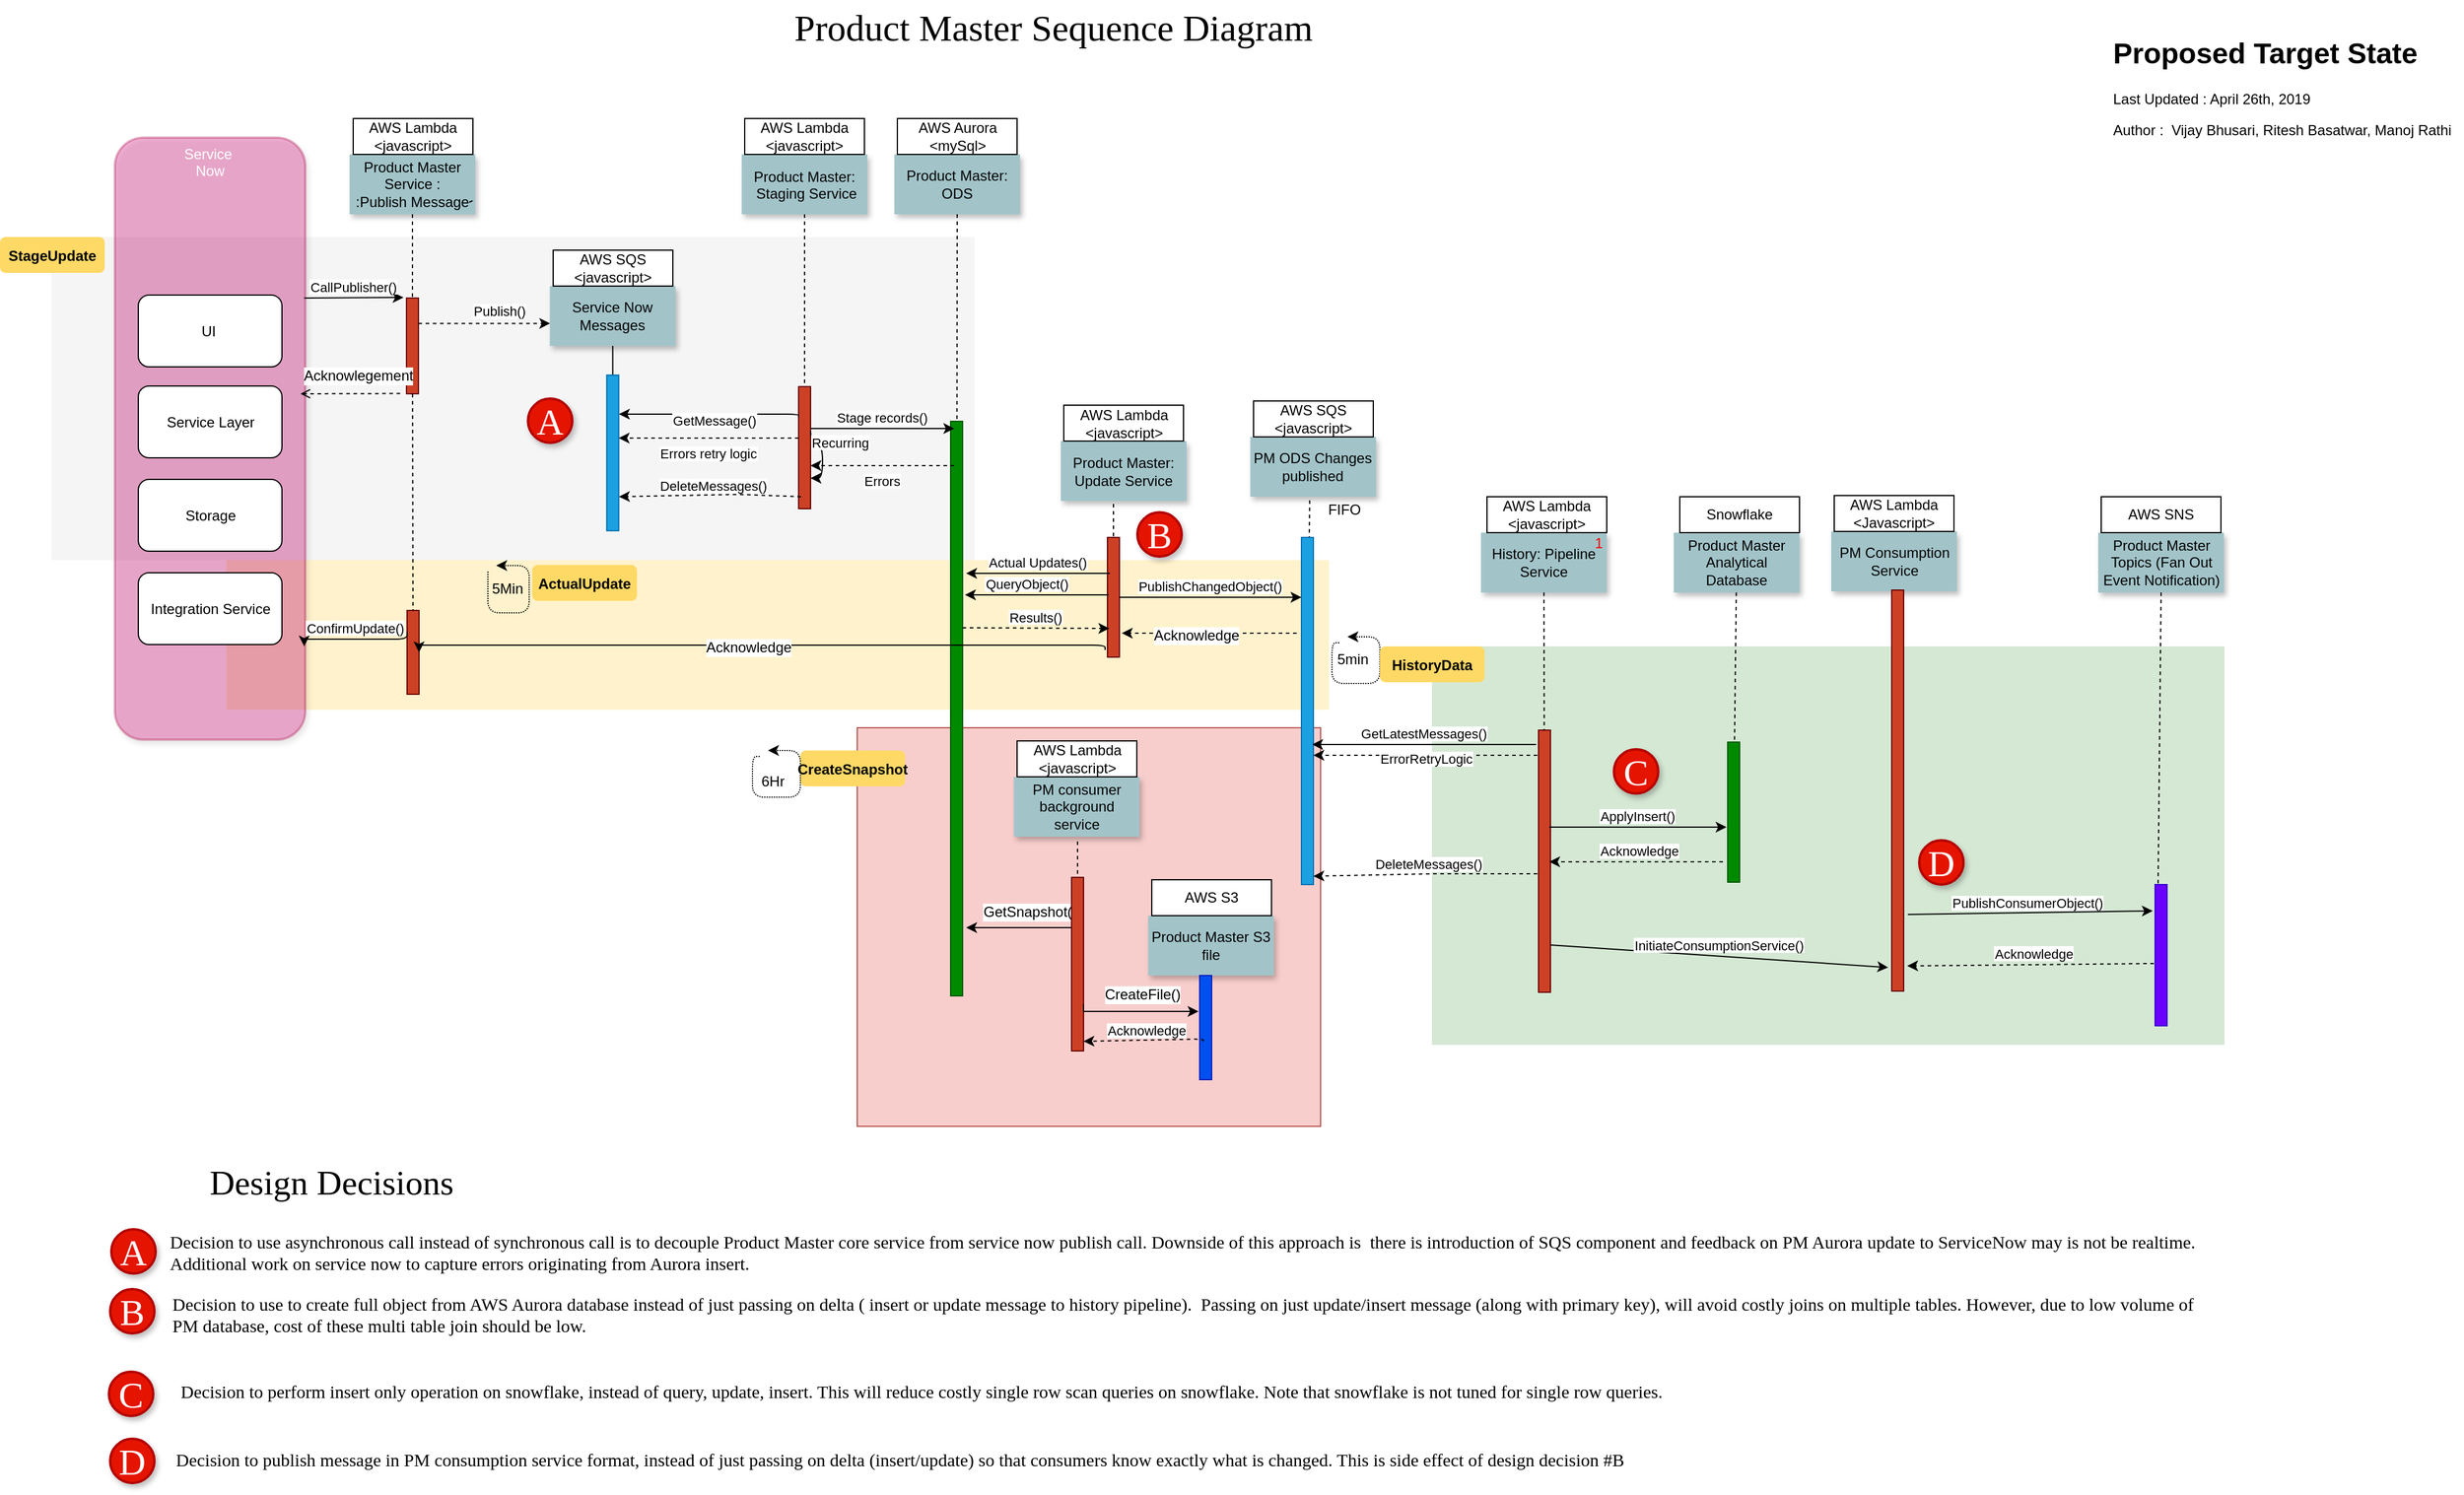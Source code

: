 <mxfile version="10.9.8" type="github"><diagram id="Fa09wthm1C7bvAk88cn3" name="TargetState"><mxGraphModel dx="1872" dy="836" grid="1" gridSize="10" guides="1" tooltips="1" connect="1" arrows="1" fold="1" page="1" pageScale="1" pageWidth="2336" pageHeight="1654" math="0" shadow="0"><root><mxCell id="0"/><mxCell id="1" parent="0"/><mxCell id="p_OyBAG8Mhl6EfeVPVEY-1" value="" style="rounded=0;whiteSpace=wrap;html=1;strokeColor=none;fillColor=#fff2cc;" parent="1" vertex="1"><mxGeometry x="246" y="495" width="921" height="125" as="geometry"/></mxCell><mxCell id="p_OyBAG8Mhl6EfeVPVEY-2" value="" style="rounded=0;whiteSpace=wrap;html=1;strokeColor=none;fillColor=#f5f5f5;fontColor=#333333;" parent="1" vertex="1"><mxGeometry x="100" y="225" width="771" height="270" as="geometry"/></mxCell><mxCell id="p_OyBAG8Mhl6EfeVPVEY-3" value="Service&amp;nbsp;&lt;br&gt;Now&lt;br&gt;&lt;br&gt;" style="rounded=1;whiteSpace=wrap;html=1;verticalAlign=top;strokeWidth=2;shadow=1;opacity=30;fillColor=#d80073;strokeColor=#A50040;fontColor=#ffffff;" parent="1" vertex="1"><mxGeometry x="153" y="142" width="159" height="503" as="geometry"/></mxCell><mxCell id="p_OyBAG8Mhl6EfeVPVEY-4" value="UI&amp;nbsp;" style="rounded=1;whiteSpace=wrap;html=1;" parent="1" vertex="1"><mxGeometry x="172.5" y="273.5" width="120" height="60" as="geometry"/></mxCell><mxCell id="p_OyBAG8Mhl6EfeVPVEY-5" value="Service Layer" style="rounded=1;whiteSpace=wrap;html=1;" parent="1" vertex="1"><mxGeometry x="172.5" y="349.5" width="120" height="60" as="geometry"/></mxCell><mxCell id="p_OyBAG8Mhl6EfeVPVEY-6" value="Storage" style="rounded=1;whiteSpace=wrap;html=1;" parent="1" vertex="1"><mxGeometry x="172.5" y="427.5" width="120" height="60" as="geometry"/></mxCell><mxCell id="p_OyBAG8Mhl6EfeVPVEY-7" value="Integration Service" style="rounded=1;whiteSpace=wrap;html=1;" parent="1" vertex="1"><mxGeometry x="172.5" y="505.5" width="120" height="60" as="geometry"/></mxCell><mxCell id="p_OyBAG8Mhl6EfeVPVEY-8" value="" style="rounded=0;whiteSpace=wrap;html=1;fillColor=#f8cecc;strokeColor=#b85450;" parent="1" vertex="1"><mxGeometry x="773" y="635" width="387" height="333" as="geometry"/></mxCell><mxCell id="p_OyBAG8Mhl6EfeVPVEY-9" value="" style="rounded=0;whiteSpace=wrap;html=1;strokeColor=none;fillColor=#d5e8d4;" parent="1" vertex="1"><mxGeometry x="1253" y="567" width="662" height="333" as="geometry"/></mxCell><mxCell id="p_OyBAG8Mhl6EfeVPVEY-10" value="ActualUpdate" style="rounded=1;fontStyle=1;fillColor=#FFD966;strokeColor=none" parent="1" vertex="1"><mxGeometry x="501.5" y="499" width="87.5" height="30" as="geometry"/></mxCell><mxCell id="p_OyBAG8Mhl6EfeVPVEY-11" value="" style="fillColor=#CC4125;strokeColor=#660000" parent="1" vertex="1"><mxGeometry x="396.5" y="276" width="10" height="80" as="geometry"/></mxCell><mxCell id="p_OyBAG8Mhl6EfeVPVEY-12" value="Product Master Service :&#10;:Publish Message" style="shadow=1;fillColor=#A2C4C9;strokeColor=none;whiteSpace=wrap;" parent="1" vertex="1"><mxGeometry x="349" y="156" width="105" height="50" as="geometry"/></mxCell><mxCell id="p_OyBAG8Mhl6EfeVPVEY-13" value="" style="edgeStyle=none;endArrow=none;dashed=1" parent="1" source="p_OyBAG8Mhl6EfeVPVEY-12" target="p_OyBAG8Mhl6EfeVPVEY-11" edge="1"><mxGeometry x="326.335" y="261" width="100" height="100" as="geometry"><mxPoint x="401.259" y="206" as="sourcePoint"/><mxPoint x="401.576" y="261" as="targetPoint"/></mxGeometry></mxCell><mxCell id="p_OyBAG8Mhl6EfeVPVEY-14" value="CallPublisher()" style="edgeStyle=none;verticalLabelPosition=top;verticalAlign=bottom" parent="1" edge="1"><mxGeometry x="274" y="188" width="100" height="100" as="geometry"><mxPoint x="311" y="276" as="sourcePoint"/><mxPoint x="394" y="275.5" as="targetPoint"/></mxGeometry></mxCell><mxCell id="p_OyBAG8Mhl6EfeVPVEY-15" value="" style="edgeStyle=none;verticalLabelPosition=top;verticalAlign=bottom;endArrow=none;startArrow=open;dashed=1;startFill=0;" parent="1" edge="1"><mxGeometry x="274" y="268.259" width="100" height="100" as="geometry"><mxPoint x="308" y="356" as="sourcePoint"/><mxPoint x="394" y="355.759" as="targetPoint"/></mxGeometry></mxCell><mxCell id="p_OyBAG8Mhl6EfeVPVEY-16" value="Acknowlegement" style="text;html=1;resizable=0;points=[];align=center;verticalAlign=middle;labelBackgroundColor=#ffffff;" parent="p_OyBAG8Mhl6EfeVPVEY-15" vertex="1" connectable="0"><mxGeometry relative="1" as="geometry"><mxPoint x="5" y="-15.5" as="offset"/></mxGeometry></mxCell><mxCell id="p_OyBAG8Mhl6EfeVPVEY-17" value="Publish()" style="edgeStyle=none;verticalLabelPosition=top;verticalAlign=bottom;dashed=1" parent="1" edge="1"><mxGeometry x="54" y="96" width="100" height="100" as="geometry"><mxPoint x="406.5" y="297.206" as="sourcePoint"/><mxPoint x="516.5" y="297.206" as="targetPoint"/><mxPoint x="13" y="-1" as="offset"/></mxGeometry></mxCell><mxCell id="p_OyBAG8Mhl6EfeVPVEY-18" value="Service Now Messages" style="shadow=1;fillColor=#A2C4C9;strokeColor=none;whiteSpace=wrap;" parent="1" vertex="1"><mxGeometry x="516.284" y="266" width="105" height="50" as="geometry"/></mxCell><mxCell id="p_OyBAG8Mhl6EfeVPVEY-19" value="" style="edgeStyle=none;endArrow=none" parent="1" source="p_OyBAG8Mhl6EfeVPVEY-18" target="p_OyBAG8Mhl6EfeVPVEY-20" edge="1"><mxGeometry x="491.043" y="366" width="100" height="100" as="geometry"><mxPoint x="568.543" y="316" as="sourcePoint"/><mxPoint x="568.543" y="336" as="targetPoint"/></mxGeometry></mxCell><mxCell id="p_OyBAG8Mhl6EfeVPVEY-20" value="" style="fillColor=#1ba1e2;strokeColor=#006EAF;fontColor=#ffffff;" parent="1" vertex="1"><mxGeometry x="563.784" y="340.394" width="10" height="130" as="geometry"/></mxCell><mxCell id="p_OyBAG8Mhl6EfeVPVEY-21" value="" style="fillColor=#CC4125;strokeColor=#660000" parent="1" vertex="1"><mxGeometry x="724" y="350" width="10" height="102" as="geometry"/></mxCell><mxCell id="p_OyBAG8Mhl6EfeVPVEY-22" value="Product Master:&#10; Staging Service" style="shadow=1;fillColor=#A2C4C9;strokeColor=none" parent="1" vertex="1"><mxGeometry x="676.5" y="156" width="105" height="50" as="geometry"/></mxCell><mxCell id="p_OyBAG8Mhl6EfeVPVEY-23" value="" style="edgeStyle=none;endArrow=none;dashed=1" parent="1" source="p_OyBAG8Mhl6EfeVPVEY-22" target="p_OyBAG8Mhl6EfeVPVEY-21" edge="1"><mxGeometry x="668.488" y="271" width="100" height="100" as="geometry"><mxPoint x="728.653" y="206" as="sourcePoint"/><mxPoint x="728.653" y="356" as="targetPoint"/></mxGeometry></mxCell><mxCell id="p_OyBAG8Mhl6EfeVPVEY-24" value="Product Master: ODS" style="shadow=1;fillColor=#A2C4C9;strokeColor=none;whiteSpace=wrap;" parent="1" vertex="1"><mxGeometry x="804" y="156" width="105" height="50" as="geometry"/></mxCell><mxCell id="p_OyBAG8Mhl6EfeVPVEY-25" value="" style="edgeStyle=none;endArrow=none;dashed=1" parent="1" source="p_OyBAG8Mhl6EfeVPVEY-24" target="p_OyBAG8Mhl6EfeVPVEY-26" edge="1"><mxGeometry x="781.335" y="261" width="100" height="100" as="geometry"><mxPoint x="856.259" y="206" as="sourcePoint"/><mxPoint x="856.576" y="261" as="targetPoint"/></mxGeometry></mxCell><mxCell id="p_OyBAG8Mhl6EfeVPVEY-26" value="" style="fillColor=#008a00;strokeColor=#005700;fontColor=#ffffff;" parent="1" vertex="1"><mxGeometry x="851" y="379" width="10" height="480" as="geometry"/></mxCell><mxCell id="p_OyBAG8Mhl6EfeVPVEY-27" value="GetMessage()" style="edgeStyle=elbowEdgeStyle;elbow=vertical;verticalLabelPosition=top;verticalAlign=bottom;startArrow=none;startFill=0;exitX=0;exitY=0.25;exitDx=0;exitDy=0;" parent="1" source="p_OyBAG8Mhl6EfeVPVEY-21" edge="1"><mxGeometry x="54" y="96" width="100" height="100" as="geometry"><mxPoint x="574" y="405" as="sourcePoint"/><mxPoint x="574" y="373" as="targetPoint"/><Array as="points"><mxPoint x="674" y="373"/><mxPoint x="624" y="356"/></Array><mxPoint x="5" y="13" as="offset"/></mxGeometry></mxCell><mxCell id="p_OyBAG8Mhl6EfeVPVEY-28" value="Errors retry logic" style="edgeStyle=elbowEdgeStyle;elbow=vertical;dashed=1;verticalLabelPosition=bottom;verticalAlign=top" parent="1" source="p_OyBAG8Mhl6EfeVPVEY-21" target="p_OyBAG8Mhl6EfeVPVEY-20" edge="1"><mxGeometry x="604" y="376" width="100" height="100" as="geometry"><mxPoint x="583.784" y="376" as="sourcePoint"/><mxPoint x="734" y="376" as="targetPoint"/><Array as="points"><mxPoint x="647" y="393"/><mxPoint x="647" y="444"/></Array></mxGeometry></mxCell><mxCell id="p_OyBAG8Mhl6EfeVPVEY-29" value="Product Master: Update Service" style="shadow=1;fillColor=#A2C4C9;strokeColor=none;whiteSpace=wrap;" parent="1" vertex="1"><mxGeometry x="943" y="395.5" width="105" height="50" as="geometry"/></mxCell><mxCell id="p_OyBAG8Mhl6EfeVPVEY-30" value="Recurring" style="edgeStyle=orthogonalEdgeStyle;verticalLabelPosition=top;verticalAlign=bottom;entryX=1;entryY=0.75;entryDx=0;entryDy=0;curved=1;" parent="1" target="p_OyBAG8Mhl6EfeVPVEY-21" edge="1"><mxGeometry x="54" y="96" width="100" height="100" as="geometry"><mxPoint x="734" y="387.13" as="sourcePoint"/><mxPoint x="744" y="426" as="targetPoint"/><mxPoint x="25" y="-1" as="offset"/></mxGeometry></mxCell><mxCell id="p_OyBAG8Mhl6EfeVPVEY-31" value="" style="fillColor=#CC4125;strokeColor=#660000" parent="1" vertex="1"><mxGeometry x="397" y="537" width="10" height="70" as="geometry"/></mxCell><mxCell id="p_OyBAG8Mhl6EfeVPVEY-32" value="" style="fillColor=#CC4125;strokeColor=#660000" parent="1" vertex="1"><mxGeometry x="982" y="476" width="10" height="100" as="geometry"/></mxCell><mxCell id="p_OyBAG8Mhl6EfeVPVEY-33" value="" style="edgeStyle=none;endArrow=none;dashed=1" parent="1" target="p_OyBAG8Mhl6EfeVPVEY-32" edge="1"><mxGeometry x="938.071" y="301" width="100" height="100" as="geometry"><mxPoint x="987" y="448" as="sourcePoint"/><mxPoint x="1013.236" y="425.394" as="targetPoint"/></mxGeometry></mxCell><mxCell id="p_OyBAG8Mhl6EfeVPVEY-34" value="ConfirmUpdate()" style="edgeStyle=elbowEdgeStyle;elbow=vertical;verticalLabelPosition=top;verticalAlign=bottom;exitX=0;exitY=0.25;exitDx=0;exitDy=0;entryX=0.994;entryY=0.845;entryDx=0;entryDy=0;entryPerimeter=0;" parent="1" source="p_OyBAG8Mhl6EfeVPVEY-31" target="p_OyBAG8Mhl6EfeVPVEY-3" edge="1"><mxGeometry x="266.5" y="565.583" width="100" height="100" as="geometry"><mxPoint x="264" y="565.583" as="sourcePoint"/><mxPoint x="268" y="568" as="targetPoint"/><Array as="points"/></mxGeometry></mxCell><mxCell id="p_OyBAG8Mhl6EfeVPVEY-35" value="" style="edgeStyle=none;endArrow=none;dashed=1" parent="1" source="p_OyBAG8Mhl6EfeVPVEY-11" target="p_OyBAG8Mhl6EfeVPVEY-31" edge="1"><mxGeometry x="430.571" y="435.697" width="100" height="100" as="geometry"><mxPoint x="505.736" y="380.697" as="sourcePoint"/><mxPoint x="505.736" y="560.091" as="targetPoint"/></mxGeometry></mxCell><mxCell id="p_OyBAG8Mhl6EfeVPVEY-36" value="" style="edgeStyle=none;endArrow=none;dashed=1;" parent="1" target="p_OyBAG8Mhl6EfeVPVEY-37" edge="1"><mxGeometry x="1258.071" y="476.087" width="100" height="100" as="geometry"><mxPoint x="1151" y="433" as="sourcePoint"/><mxPoint x="1404" y="541.087" as="targetPoint"/></mxGeometry></mxCell><mxCell id="p_OyBAG8Mhl6EfeVPVEY-37" value="" style="fillColor=#1ba1e2;strokeColor=#006EAF;fontColor=#ffffff;" parent="1" vertex="1"><mxGeometry x="1144" y="476" width="10" height="290" as="geometry"/></mxCell><mxCell id="p_OyBAG8Mhl6EfeVPVEY-38" value="" style="fillColor=#CC4125;strokeColor=#660000" parent="1" vertex="1"><mxGeometry x="1342" y="637" width="10" height="219" as="geometry"/></mxCell><mxCell id="p_OyBAG8Mhl6EfeVPVEY-39" value="" style="edgeStyle=elbowEdgeStyle;elbow=vertical;verticalLabelPosition=top;verticalAlign=bottom;dashed=1;" parent="1" edge="1"><mxGeometry x="-81.5" y="108" width="100" height="100" as="geometry"><mxPoint x="1140" y="556" as="sourcePoint"/><mxPoint x="994" y="556" as="targetPoint"/><Array as="points"><mxPoint x="1074" y="556"/><mxPoint x="948.5" y="498"/></Array><mxPoint x="-144" y="-38" as="offset"/></mxGeometry></mxCell><mxCell id="p_OyBAG8Mhl6EfeVPVEY-40" value="Acknowledge" style="text;html=1;resizable=0;points=[];align=center;verticalAlign=middle;labelBackgroundColor=#ffffff;" parent="p_OyBAG8Mhl6EfeVPVEY-39" vertex="1" connectable="0"><mxGeometry relative="1" as="geometry"><mxPoint x="-11" y="2" as="offset"/></mxGeometry></mxCell><mxCell id="p_OyBAG8Mhl6EfeVPVEY-41" value="PublishChangedObject()" style="edgeStyle=elbowEdgeStyle;elbow=vertical;verticalLabelPosition=top;verticalAlign=bottom" parent="1" source="p_OyBAG8Mhl6EfeVPVEY-32" target="p_OyBAG8Mhl6EfeVPVEY-37" edge="1"><mxGeometry x="1119" y="455.5" width="100" height="100" as="geometry"><mxPoint x="1098.784" y="455.5" as="sourcePoint"/><mxPoint x="1249" y="455.5" as="targetPoint"/><Array as="points"/></mxGeometry></mxCell><mxCell id="p_OyBAG8Mhl6EfeVPVEY-42" value="GetLatestMessages()" style="edgeStyle=elbowEdgeStyle;elbow=vertical;verticalLabelPosition=top;verticalAlign=bottom;" parent="1" edge="1"><mxGeometry x="1279" y="405.5" width="100" height="100" as="geometry"><mxPoint x="1340" y="649" as="sourcePoint"/><mxPoint x="1153" y="649" as="targetPoint"/><Array as="points"><mxPoint x="1239" y="649"/></Array></mxGeometry></mxCell><mxCell id="p_OyBAG8Mhl6EfeVPVEY-43" value="ErrorRetryLogic" style="edgeStyle=elbowEdgeStyle;elbow=vertical;dashed=1;verticalLabelPosition=bottom;verticalAlign=top;entryX=1;entryY=0.871;entryDx=0;entryDy=0;entryPerimeter=0;" parent="1" edge="1"><mxGeometry x="54" y="48" width="100" height="100" as="geometry"><mxPoint x="1341" y="658" as="sourcePoint"/><mxPoint x="1154" y="658" as="targetPoint"/><Array as="points"/><mxPoint x="1" y="-10" as="offset"/></mxGeometry></mxCell><mxCell id="p_OyBAG8Mhl6EfeVPVEY-44" value="History: Pipeline Service" style="shadow=1;fillColor=#A2C4C9;strokeColor=none;whiteSpace=wrap;" parent="1" vertex="1"><mxGeometry x="1294" y="472" width="105" height="50" as="geometry"/></mxCell><mxCell id="p_OyBAG8Mhl6EfeVPVEY-45" value="" style="edgeStyle=none;endArrow=none;dashed=1" parent="1" source="p_OyBAG8Mhl6EfeVPVEY-44" target="p_OyBAG8Mhl6EfeVPVEY-38" edge="1"><mxGeometry x="1166.071" y="307" width="100" height="100" as="geometry"><mxPoint x="1214.5" y="212" as="sourcePoint"/><mxPoint x="1214.5" y="542" as="targetPoint"/></mxGeometry></mxCell><mxCell id="p_OyBAG8Mhl6EfeVPVEY-46" value="StageUpdate" style="rounded=1;fontStyle=1;fillColor=#FFD966;strokeColor=none" parent="1" vertex="1"><mxGeometry x="57" y="225" width="87.5" height="30" as="geometry"/></mxCell><mxCell id="p_OyBAG8Mhl6EfeVPVEY-48" value="" style="edgeStyle=none;endArrow=none;dashed=1;exitX=0;exitY=0.5;exitDx=0;exitDy=0;exitPerimeter=0;entryX=1;entryY=0.75;entryDx=0;entryDy=0;" parent="1" target="p_OyBAG8Mhl6EfeVPVEY-12" edge="1"><mxGeometry x="1094" y="286" width="100" height="100" as="geometry"><mxPoint x="449" y="196" as="sourcePoint"/><mxPoint x="875.212" y="412.044" as="targetPoint"/></mxGeometry></mxCell><mxCell id="p_OyBAG8Mhl6EfeVPVEY-50" value="Stage records()" style="edgeStyle=none;verticalLabelPosition=top;verticalAlign=bottom" parent="1" edge="1"><mxGeometry x="744" y="297.5" width="100" height="100" as="geometry"><mxPoint x="734" y="385" as="sourcePoint"/><mxPoint x="854" y="385" as="targetPoint"/></mxGeometry></mxCell><mxCell id="p_OyBAG8Mhl6EfeVPVEY-51" value="Errors" style="edgeStyle=elbowEdgeStyle;elbow=vertical;dashed=1;verticalLabelPosition=bottom;verticalAlign=top" parent="1" edge="1"><mxGeometry x="759" y="348" width="100" height="100" as="geometry"><mxPoint x="854" y="416" as="sourcePoint"/><mxPoint x="734" y="416" as="targetPoint"/><Array as="points"><mxPoint x="802" y="416"/></Array></mxGeometry></mxCell><mxCell id="p_OyBAG8Mhl6EfeVPVEY-52" value="AWS Lambda &amp;lt;javascript&amp;gt;" style="rounded=0;whiteSpace=wrap;html=1;" parent="1" vertex="1"><mxGeometry x="352" y="126" width="100" height="30" as="geometry"/></mxCell><mxCell id="p_OyBAG8Mhl6EfeVPVEY-53" value="AWS SQS &amp;lt;javascript&amp;gt;" style="rounded=0;whiteSpace=wrap;html=1;" parent="1" vertex="1"><mxGeometry x="519" y="236" width="100" height="30" as="geometry"/></mxCell><mxCell id="p_OyBAG8Mhl6EfeVPVEY-54" value="AWS Aurora &amp;lt;mySql&amp;gt;" style="rounded=0;whiteSpace=wrap;html=1;" parent="1" vertex="1"><mxGeometry x="806.5" y="126" width="100" height="30" as="geometry"/></mxCell><mxCell id="p_OyBAG8Mhl6EfeVPVEY-55" value="AWS Lambda &amp;lt;javascript&amp;gt;" style="rounded=0;whiteSpace=wrap;html=1;" parent="1" vertex="1"><mxGeometry x="679" y="126" width="100" height="30" as="geometry"/></mxCell><mxCell id="p_OyBAG8Mhl6EfeVPVEY-56" value="AWS Lambda &amp;lt;javascript&amp;gt;" style="rounded=0;whiteSpace=wrap;html=1;" parent="1" vertex="1"><mxGeometry x="945.5" y="365.5" width="100" height="30" as="geometry"/></mxCell><mxCell id="p_OyBAG8Mhl6EfeVPVEY-57" value="Actual Updates()" style="edgeStyle=elbowEdgeStyle;elbow=vertical;verticalLabelPosition=top;verticalAlign=bottom;startArrow=none;startFill=0;" parent="1" edge="1"><mxGeometry x="54" y="27" width="100" height="100" as="geometry"><mxPoint x="984" y="506" as="sourcePoint"/><mxPoint x="864" y="506" as="targetPoint"/><Array as="points"><mxPoint x="964" y="506"/><mxPoint x="914" y="489"/></Array><mxPoint as="offset"/></mxGeometry></mxCell><mxCell id="p_OyBAG8Mhl6EfeVPVEY-58" value="PM ODS Changes published" style="shadow=1;fillColor=#A2C4C9;strokeColor=none;whiteSpace=wrap;" parent="1" vertex="1"><mxGeometry x="1101.284" y="392" width="105" height="50" as="geometry"/></mxCell><mxCell id="p_OyBAG8Mhl6EfeVPVEY-59" value="AWS SQS &amp;lt;javascript&amp;gt;" style="rounded=0;whiteSpace=wrap;html=1;" parent="1" vertex="1"><mxGeometry x="1104" y="362" width="100" height="30" as="geometry"/></mxCell><mxCell id="p_OyBAG8Mhl6EfeVPVEY-60" value="Results()" style="edgeStyle=none;verticalLabelPosition=top;verticalAlign=bottom;dashed=1;" parent="1" edge="1"><mxGeometry x="871" y="464" width="100" height="100" as="geometry"><mxPoint x="861" y="551.5" as="sourcePoint"/><mxPoint x="983.5" y="552" as="targetPoint"/></mxGeometry></mxCell><mxCell id="p_OyBAG8Mhl6EfeVPVEY-61" value="AWS Lambda &amp;lt;javascript&amp;gt;" style="rounded=0;whiteSpace=wrap;html=1;" parent="1" vertex="1"><mxGeometry x="1299" y="442" width="100" height="30" as="geometry"/></mxCell><mxCell id="p_OyBAG8Mhl6EfeVPVEY-62" value="" style="edgeStyle=elbowEdgeStyle;elbow=vertical;verticalLabelPosition=top;verticalAlign=bottom;entryX=1;entryY=0.5;entryDx=0;entryDy=0;" parent="1" target="p_OyBAG8Mhl6EfeVPVEY-31" edge="1"><mxGeometry x="-242" y="98" width="100" height="100" as="geometry"><mxPoint x="980" y="570" as="sourcePoint"/><mxPoint x="427" y="565" as="targetPoint"/><Array as="points"><mxPoint x="734" y="566"/><mxPoint x="913.5" y="546"/><mxPoint x="788" y="488"/></Array><mxPoint x="-144" y="-38" as="offset"/></mxGeometry></mxCell><mxCell id="p_OyBAG8Mhl6EfeVPVEY-63" value="Acknowledge" style="text;html=1;resizable=0;points=[];align=center;verticalAlign=middle;labelBackgroundColor=#ffffff;" parent="p_OyBAG8Mhl6EfeVPVEY-62" vertex="1" connectable="0"><mxGeometry relative="1" as="geometry"><mxPoint x="-11" y="2" as="offset"/></mxGeometry></mxCell><mxCell id="p_OyBAG8Mhl6EfeVPVEY-64" value="" style="edgeStyle=segmentEdgeStyle;endArrow=classic;html=1;dashed=1;dashPattern=1 1;" parent="1" edge="1"><mxGeometry width="50" height="50" relative="1" as="geometry"><mxPoint x="464.5" y="504.5" as="sourcePoint"/><mxPoint x="471.5" y="499.5" as="targetPoint"/><Array as="points"><mxPoint x="465" y="539"/><mxPoint x="499" y="539"/><mxPoint x="499" y="500"/></Array></mxGeometry></mxCell><mxCell id="p_OyBAG8Mhl6EfeVPVEY-65" value="5Min" style="text;html=1;resizable=0;points=[];autosize=1;align=left;verticalAlign=top;spacingTop=-4;" parent="1" vertex="1"><mxGeometry x="465.5" y="509" width="36" height="14" as="geometry"/></mxCell><mxCell id="p_OyBAG8Mhl6EfeVPVEY-66" value="" style="edgeStyle=segmentEdgeStyle;endArrow=classic;html=1;dashed=1;dashPattern=1 1;" parent="1" edge="1"><mxGeometry width="50" height="50" relative="1" as="geometry"><mxPoint x="1175.5" y="564" as="sourcePoint"/><mxPoint x="1182.5" y="559" as="targetPoint"/><Array as="points"><mxPoint x="1169.5" y="598"/><mxPoint x="1209.5" y="598"/><mxPoint x="1209.5" y="559"/></Array></mxGeometry></mxCell><mxCell id="p_OyBAG8Mhl6EfeVPVEY-67" value="5min" style="text;html=1;resizable=0;points=[];autosize=1;align=left;verticalAlign=top;spacingTop=-4;" parent="1" vertex="1"><mxGeometry x="1171.5" y="568" width="36" height="14" as="geometry"/></mxCell><mxCell id="p_OyBAG8Mhl6EfeVPVEY-68" value="" style="edgeStyle=orthogonalEdgeStyle;rounded=0;html=1;jettySize=auto;orthogonalLoop=1;exitX=0;exitY=0.25;exitDx=0;exitDy=0;" parent="1" source="p_OyBAG8Mhl6EfeVPVEY-73" edge="1"><mxGeometry relative="1" as="geometry"><mxPoint x="864" y="802" as="targetPoint"/><Array as="points"><mxPoint x="864" y="802"/></Array></mxGeometry></mxCell><mxCell id="p_OyBAG8Mhl6EfeVPVEY-69" value="GetSnapshot()" style="text;html=1;resizable=0;points=[];align=center;verticalAlign=middle;labelBackgroundColor=#ffffff;" parent="p_OyBAG8Mhl6EfeVPVEY-68" vertex="1" connectable="0"><mxGeometry x="0.252" y="2" relative="1" as="geometry"><mxPoint x="17" y="-15" as="offset"/></mxGeometry></mxCell><mxCell id="p_OyBAG8Mhl6EfeVPVEY-70" value="PM consumer background service" style="shadow=1;fillColor=#A2C4C9;strokeColor=none;whiteSpace=wrap;" parent="1" vertex="1"><mxGeometry x="903.784" y="676" width="105" height="50" as="geometry"/></mxCell><mxCell id="p_OyBAG8Mhl6EfeVPVEY-71" value="AWS Lambda&lt;br&gt;&amp;lt;javascript&amp;gt;" style="rounded=0;whiteSpace=wrap;html=1;" parent="1" vertex="1"><mxGeometry x="906.5" y="646" width="100" height="30" as="geometry"/></mxCell><mxCell id="p_OyBAG8Mhl6EfeVPVEY-72" value="" style="edgeStyle=none;endArrow=none;dashed=1;entryX=0.5;entryY=0;entryDx=0;entryDy=0;" parent="1" target="p_OyBAG8Mhl6EfeVPVEY-73" edge="1"><mxGeometry x="776.071" y="508" width="100" height="100" as="geometry"><mxPoint x="957" y="730" as="sourcePoint"/><mxPoint x="956.5" y="740" as="targetPoint"/></mxGeometry></mxCell><mxCell id="p_OyBAG8Mhl6EfeVPVEY-73" value="" style="fillColor=#CC4125;strokeColor=#660000" parent="1" vertex="1"><mxGeometry x="952" y="760" width="10" height="145" as="geometry"/></mxCell><mxCell id="p_OyBAG8Mhl6EfeVPVEY-74" value="" style="fillColor=#008a00;strokeColor=#005700;fontColor=#ffffff;" parent="1" vertex="1"><mxGeometry x="1500" y="647" width="10" height="117" as="geometry"/></mxCell><mxCell id="p_OyBAG8Mhl6EfeVPVEY-75" value="Product Master Analytical Database" style="shadow=1;fillColor=#A2C4C9;strokeColor=none;whiteSpace=wrap;" parent="1" vertex="1"><mxGeometry x="1455" y="472" width="105" height="50" as="geometry"/></mxCell><mxCell id="p_OyBAG8Mhl6EfeVPVEY-76" value="" style="edgeStyle=none;endArrow=none;dashed=1" parent="1" source="p_OyBAG8Mhl6EfeVPVEY-75" target="p_OyBAG8Mhl6EfeVPVEY-74" edge="1"><mxGeometry x="1176.071" y="317" width="100" height="100" as="geometry"><mxPoint x="1224.5" y="222" as="sourcePoint"/><mxPoint x="1224.5" y="552" as="targetPoint"/></mxGeometry></mxCell><mxCell id="p_OyBAG8Mhl6EfeVPVEY-77" value="Snowflake" style="rounded=0;whiteSpace=wrap;html=1;" parent="1" vertex="1"><mxGeometry x="1460" y="442" width="100" height="30" as="geometry"/></mxCell><mxCell id="p_OyBAG8Mhl6EfeVPVEY-78" value="ApplyInsert()" style="edgeStyle=none;verticalLabelPosition=top;verticalAlign=bottom;" parent="1" edge="1"><mxGeometry x="1367" y="630.5" width="100" height="100" as="geometry"><mxPoint x="1351" y="718" as="sourcePoint"/><mxPoint x="1499" y="718" as="targetPoint"/></mxGeometry></mxCell><mxCell id="p_OyBAG8Mhl6EfeVPVEY-79" value="" style="fillColor=#6a00ff;strokeColor=#3700CC;fontColor=#ffffff;" parent="1" vertex="1"><mxGeometry x="1857" y="766" width="10" height="118" as="geometry"/></mxCell><mxCell id="p_OyBAG8Mhl6EfeVPVEY-80" value="Product Master Topics (Fan Out Event Notification)" style="shadow=1;fillColor=#A2C4C9;strokeColor=none;whiteSpace=wrap;" parent="1" vertex="1"><mxGeometry x="1809.5" y="472" width="105" height="50" as="geometry"/></mxCell><mxCell id="p_OyBAG8Mhl6EfeVPVEY-81" value="AWS SNS" style="rounded=0;whiteSpace=wrap;html=1;" parent="1" vertex="1"><mxGeometry x="1812" y="442" width="100" height="30" as="geometry"/></mxCell><mxCell id="p_OyBAG8Mhl6EfeVPVEY-82" value="" style="edgeStyle=none;endArrow=none;dashed=1;exitX=0.5;exitY=1;exitDx=0;exitDy=0;entryX=0.25;entryY=0;entryDx=0;entryDy=0;" parent="1" source="p_OyBAG8Mhl6EfeVPVEY-80" target="p_OyBAG8Mhl6EfeVPVEY-79" edge="1"><mxGeometry x="1465.571" y="451" width="100" height="100" as="geometry"><mxPoint x="1796.688" y="656" as="sourcePoint"/><mxPoint x="1795" y="764" as="targetPoint"/></mxGeometry></mxCell><mxCell id="p_OyBAG8Mhl6EfeVPVEY-83" value="PublishConsumerObject()" style="edgeStyle=none;verticalLabelPosition=top;verticalAlign=bottom;" parent="1" edge="1"><mxGeometry x="54" y="96" width="100" height="100" as="geometry"><mxPoint x="1650.5" y="791" as="sourcePoint"/><mxPoint x="1855" y="788" as="targetPoint"/><mxPoint x="-2" y="1" as="offset"/></mxGeometry></mxCell><mxCell id="p_OyBAG8Mhl6EfeVPVEY-84" value="Acknowledge" style="edgeStyle=none;verticalLabelPosition=top;verticalAlign=bottom;exitX=0;exitY=0.33;exitDx=0;exitDy=0;exitPerimeter=0;dashed=1;" parent="1" edge="1"><mxGeometry x="54" y="96" width="100" height="100" as="geometry"><mxPoint x="1496" y="747" as="sourcePoint"/><mxPoint x="1351" y="747" as="targetPoint"/><Array as="points"><mxPoint x="1409" y="747"/></Array><mxPoint x="3" as="offset"/></mxGeometry></mxCell><mxCell id="p_OyBAG8Mhl6EfeVPVEY-85" value="DeleteMessages()" style="edgeStyle=none;verticalLabelPosition=top;verticalAlign=bottom;exitX=0;exitY=0.33;exitDx=0;exitDy=0;exitPerimeter=0;dashed=1;" parent="1" edge="1"><mxGeometry x="-101" y="106" width="100" height="100" as="geometry"><mxPoint x="1341" y="757" as="sourcePoint"/><mxPoint x="1154" y="759" as="targetPoint"/><Array as="points"><mxPoint x="1254" y="757"/></Array><mxPoint x="3" as="offset"/></mxGeometry></mxCell><mxCell id="p_OyBAG8Mhl6EfeVPVEY-86" value="Product Master S3 file" style="shadow=1;fillColor=#A2C4C9;strokeColor=none;whiteSpace=wrap;" parent="1" vertex="1"><mxGeometry x="1016" y="792" width="105" height="50" as="geometry"/></mxCell><mxCell id="p_OyBAG8Mhl6EfeVPVEY-87" value="AWS S3" style="rounded=0;whiteSpace=wrap;html=1;" parent="1" vertex="1"><mxGeometry x="1019" y="762" width="100" height="30" as="geometry"/></mxCell><mxCell id="p_OyBAG8Mhl6EfeVPVEY-88" value="" style="fillColor=#0050ef;strokeColor=#001DBC;fontColor=#ffffff;" parent="1" vertex="1"><mxGeometry x="1059" y="842" width="10" height="87" as="geometry"/></mxCell><mxCell id="p_OyBAG8Mhl6EfeVPVEY-89" value="" style="edgeStyle=orthogonalEdgeStyle;rounded=0;html=1;jettySize=auto;orthogonalLoop=1;exitX=1;exitY=0.75;exitDx=0;exitDy=0;" parent="1" edge="1"><mxGeometry relative="1" as="geometry"><mxPoint x="962" y="866" as="sourcePoint"/><mxPoint x="1058" y="872" as="targetPoint"/><Array as="points"><mxPoint x="962" y="872"/></Array></mxGeometry></mxCell><mxCell id="p_OyBAG8Mhl6EfeVPVEY-90" value="CreateFile()" style="text;html=1;resizable=0;points=[];align=center;verticalAlign=middle;labelBackgroundColor=#ffffff;" parent="p_OyBAG8Mhl6EfeVPVEY-89" vertex="1" connectable="0"><mxGeometry x="0.252" y="2" relative="1" as="geometry"><mxPoint x="-9.5" y="-12" as="offset"/></mxGeometry></mxCell><mxCell id="p_OyBAG8Mhl6EfeVPVEY-91" value="Acknowledge" style="edgeStyle=none;verticalLabelPosition=top;verticalAlign=bottom;dashed=1;" parent="1" edge="1"><mxGeometry x="-293" y="244" width="100" height="100" as="geometry"><mxPoint x="1062" y="897" as="sourcePoint"/><mxPoint x="962" y="897" as="targetPoint"/><Array as="points"><mxPoint x="1062" y="895"/></Array><mxPoint x="3" as="offset"/></mxGeometry></mxCell><mxCell id="p_OyBAG8Mhl6EfeVPVEY-92" value="Acknowledge" style="edgeStyle=none;verticalLabelPosition=top;verticalAlign=bottom;dashed=1;exitX=-0.1;exitY=0.559;exitDx=0;exitDy=0;exitPerimeter=0;" parent="1" edge="1" source="p_OyBAG8Mhl6EfeVPVEY-79"><mxGeometry x="55" y="181" width="100" height="100" as="geometry"><mxPoint x="1735" y="834" as="sourcePoint"/><mxPoint x="1650" y="834" as="targetPoint"/><Array as="points"/><mxPoint x="3" as="offset"/></mxGeometry></mxCell><mxCell id="p_OyBAG8Mhl6EfeVPVEY-93" value="DeleteMessages()" style="edgeStyle=none;verticalLabelPosition=top;verticalAlign=bottom;dashed=1;" parent="1" edge="1"><mxGeometry x="-681" y="-211" width="100" height="100" as="geometry"><mxPoint x="726" y="442" as="sourcePoint"/><mxPoint x="574" y="442" as="targetPoint"/><Array as="points"><mxPoint x="674" y="440"/></Array><mxPoint x="3" as="offset"/></mxGeometry></mxCell><mxCell id="p_OyBAG8Mhl6EfeVPVEY-94" value="CreateSnapshot" style="rounded=1;fontStyle=1;fillColor=#FFD966;strokeColor=none" parent="1" vertex="1"><mxGeometry x="725.5" y="654" width="87.5" height="30" as="geometry"/></mxCell><mxCell id="p_OyBAG8Mhl6EfeVPVEY-95" value="HistoryData" style="rounded=1;fontStyle=1;fillColor=#FFD966;strokeColor=none" parent="1" vertex="1"><mxGeometry x="1209.5" y="567" width="87.5" height="30" as="geometry"/></mxCell><mxCell id="p_OyBAG8Mhl6EfeVPVEY-96" value="" style="edgeStyle=segmentEdgeStyle;endArrow=classic;html=1;dashed=1;dashPattern=1 1;" parent="1" edge="1"><mxGeometry width="50" height="50" relative="1" as="geometry"><mxPoint x="691.5" y="659" as="sourcePoint"/><mxPoint x="698.5" y="654" as="targetPoint"/><Array as="points"><mxPoint x="685.5" y="693"/><mxPoint x="725.5" y="693"/><mxPoint x="725.5" y="654"/></Array></mxGeometry></mxCell><mxCell id="p_OyBAG8Mhl6EfeVPVEY-97" value="6Hr" style="text;html=1;resizable=0;points=[];autosize=1;align=left;verticalAlign=top;spacingTop=-4;" parent="1" vertex="1"><mxGeometry x="691" y="670" width="29" height="14" as="geometry"/></mxCell><mxCell id="p_OyBAG8Mhl6EfeVPVEY-98" value="QueryObject()" style="edgeStyle=elbowEdgeStyle;elbow=vertical;verticalLabelPosition=top;verticalAlign=bottom;startArrow=none;startFill=0;" parent="1" edge="1"><mxGeometry x="54" y="96" width="100" height="100" as="geometry"><mxPoint x="983" y="524" as="sourcePoint"/><mxPoint x="863" y="524" as="targetPoint"/><Array as="points"><mxPoint x="963" y="524"/><mxPoint x="913" y="507"/></Array><mxPoint x="-8" as="offset"/></mxGeometry></mxCell><mxCell id="p_OyBAG8Mhl6EfeVPVEY-99" value="PM Consumption Service" style="shadow=1;fillColor=#A2C4C9;strokeColor=none;whiteSpace=wrap;" parent="1" vertex="1"><mxGeometry x="1586.5" y="471" width="105" height="50" as="geometry"/></mxCell><mxCell id="p_OyBAG8Mhl6EfeVPVEY-100" value="AWS Lambda &amp;lt;Javascript&amp;gt;" style="rounded=0;whiteSpace=wrap;html=1;" parent="1" vertex="1"><mxGeometry x="1589" y="441" width="100" height="30" as="geometry"/></mxCell><mxCell id="p_OyBAG8Mhl6EfeVPVEY-105" value="" style="fillColor=#CC4125;strokeColor=#660000" parent="1" vertex="1"><mxGeometry x="1637" y="520" width="10" height="335" as="geometry"/></mxCell><mxCell id="p_OyBAG8Mhl6EfeVPVEY-108" value="InitiateConsumptionService()" style="edgeStyle=none;verticalLabelPosition=top;verticalAlign=bottom;entryX=-0.3;entryY=0.941;entryDx=0;entryDy=0;entryPerimeter=0;" parent="1" target="p_OyBAG8Mhl6EfeVPVEY-105" edge="1"><mxGeometry x="1368" y="729" width="100" height="100" as="geometry"><mxPoint x="1352" y="816.5" as="sourcePoint"/><mxPoint x="1500" y="816.5" as="targetPoint"/></mxGeometry></mxCell><mxCell id="p_OyBAG8Mhl6EfeVPVEY-109" value="Product Master Sequence Diagram" style="text;html=1;strokeColor=none;fillColor=none;align=center;verticalAlign=middle;whiteSpace=wrap;rounded=1;shadow=1;opacity=30;fontSize=31;fontFamily=Times New Roman;comic=1;glass=1;" parent="1" vertex="1"><mxGeometry x="674" y="31.5" width="526" height="37" as="geometry"/></mxCell><mxCell id="p_OyBAG8Mhl6EfeVPVEY-110" value="A" style="ellipse;whiteSpace=wrap;html=1;aspect=fixed;rounded=1;shadow=1;glass=1;comic=1;strokeWidth=2;fontFamily=Times New Roman;fontSize=31;fontColor=#ffffff;fillColor=#e51400;strokeColor=#B20000;" parent="1" vertex="1"><mxGeometry x="498" y="360" width="37" height="37" as="geometry"/></mxCell><mxCell id="p_OyBAG8Mhl6EfeVPVEY-111" value="C" style="ellipse;whiteSpace=wrap;html=1;aspect=fixed;rounded=1;shadow=1;glass=1;comic=1;strokeWidth=2;fontFamily=Times New Roman;fontSize=31;fontColor=#ffffff;fillColor=#e51400;strokeColor=#B20000;" parent="1" vertex="1"><mxGeometry x="1405" y="653" width="37" height="37" as="geometry"/></mxCell><mxCell id="p_OyBAG8Mhl6EfeVPVEY-112" value="D" style="ellipse;whiteSpace=wrap;html=1;aspect=fixed;rounded=1;shadow=1;glass=1;comic=1;strokeWidth=2;fontFamily=Times New Roman;fontSize=31;fontColor=#ffffff;fillColor=#e51400;strokeColor=#B20000;" parent="1" vertex="1"><mxGeometry x="1660" y="729" width="37" height="37" as="geometry"/></mxCell><mxCell id="p_OyBAG8Mhl6EfeVPVEY-113" value="B" style="ellipse;whiteSpace=wrap;html=1;aspect=fixed;rounded=1;shadow=1;glass=1;comic=1;strokeWidth=2;fontFamily=Times New Roman;fontSize=31;fontColor=#ffffff;fillColor=#e51400;strokeColor=#B20000;" parent="1" vertex="1"><mxGeometry x="1007" y="455" width="37" height="37" as="geometry"/></mxCell><mxCell id="p_OyBAG8Mhl6EfeVPVEY-114" value="A" style="ellipse;whiteSpace=wrap;html=1;aspect=fixed;rounded=1;shadow=1;glass=1;comic=1;strokeWidth=2;fontFamily=Times New Roman;fontSize=31;fontColor=#ffffff;fillColor=#e51400;strokeColor=#B20000;" parent="1" vertex="1"><mxGeometry x="150" y="1054" width="37" height="37" as="geometry"/></mxCell><mxCell id="p_OyBAG8Mhl6EfeVPVEY-115" value="B" style="ellipse;whiteSpace=wrap;html=1;aspect=fixed;rounded=1;shadow=1;glass=1;comic=1;strokeWidth=2;fontFamily=Times New Roman;fontSize=31;fontColor=#ffffff;fillColor=#e51400;strokeColor=#B20000;" parent="1" vertex="1"><mxGeometry x="149" y="1104" width="37" height="37" as="geometry"/></mxCell><mxCell id="p_OyBAG8Mhl6EfeVPVEY-116" value="C" style="ellipse;whiteSpace=wrap;html=1;aspect=fixed;rounded=1;shadow=1;glass=1;comic=1;strokeWidth=2;fontFamily=Times New Roman;fontSize=31;fontColor=#ffffff;fillColor=#e51400;strokeColor=#B20000;" parent="1" vertex="1"><mxGeometry x="148" y="1173" width="37" height="37" as="geometry"/></mxCell><mxCell id="p_OyBAG8Mhl6EfeVPVEY-117" value="D" style="ellipse;whiteSpace=wrap;html=1;aspect=fixed;rounded=1;shadow=1;glass=1;comic=1;strokeWidth=2;fontFamily=Times New Roman;fontSize=31;fontColor=#ffffff;fillColor=#e51400;strokeColor=#B20000;" parent="1" vertex="1"><mxGeometry x="149" y="1229" width="37" height="37" as="geometry"/></mxCell><mxCell id="p_OyBAG8Mhl6EfeVPVEY-118" value="Decision to use asynchronous call instead of synchronous call is to decouple Product Master core service from service now publish call. Downside of this approach is&amp;nbsp; there is introduction of SQS component and feedback on PM Aurora update to ServiceNow may is not be realtime. Additional work on service now to capture errors originating from Aurora insert." style="text;html=1;strokeColor=none;fillColor=none;align=left;verticalAlign=middle;whiteSpace=wrap;rounded=0;shadow=1;glass=1;comic=1;fontFamily=Times New Roman;fontSize=15;fontColor=#000000;" parent="1" vertex="1"><mxGeometry x="197" y="1051" width="1708" height="44" as="geometry"/></mxCell><mxCell id="p_OyBAG8Mhl6EfeVPVEY-119" value="Design Decisions" style="text;html=1;strokeColor=none;fillColor=none;align=center;verticalAlign=middle;whiteSpace=wrap;rounded=0;shadow=1;glass=1;comic=1;fontFamily=Times New Roman;fontSize=29;fontColor=#000000;" parent="1" vertex="1"><mxGeometry x="146" y="1004" width="376" height="21" as="geometry"/></mxCell><mxCell id="p_OyBAG8Mhl6EfeVPVEY-120" value="Decision to use to create full object from AWS Aurora database instead of just passing on delta ( insert or update message to history pipeline).&amp;nbsp; Passing on just update/insert message (along with primary key), will avoid costly joins on multiple tables. However, due to low volume of PM database, cost of these multi table join should be low." style="text;html=1;strokeColor=none;fillColor=none;align=left;verticalAlign=middle;whiteSpace=wrap;rounded=0;shadow=1;glass=1;comic=1;fontFamily=Times New Roman;fontSize=15;fontColor=#000000;" parent="1" vertex="1"><mxGeometry x="199" y="1103" width="1708" height="44" as="geometry"/></mxCell><mxCell id="p_OyBAG8Mhl6EfeVPVEY-121" value="Decision to perform insert only operation on snowflake, instead of query, update, insert. This will reduce costly single row scan queries on snowflake. Note that snowflake is not tuned for single row queries." style="text;html=1;strokeColor=none;fillColor=none;align=left;verticalAlign=middle;whiteSpace=wrap;rounded=0;shadow=1;glass=1;comic=1;fontFamily=Times New Roman;fontSize=15;fontColor=#000000;" parent="1" vertex="1"><mxGeometry x="206" y="1167" width="1708" height="44" as="geometry"/></mxCell><mxCell id="p_OyBAG8Mhl6EfeVPVEY-122" value="Decision to publish message in PM consumption service format, instead of just passing on delta (insert/update) so that consumers know exactly what is changed. This is side effect of design decision #B" style="text;html=1;strokeColor=none;fillColor=none;align=left;verticalAlign=middle;whiteSpace=wrap;rounded=0;shadow=1;glass=1;comic=1;fontFamily=Times New Roman;fontSize=15;fontColor=#000000;" parent="1" vertex="1"><mxGeometry x="202" y="1224" width="1708" height="44" as="geometry"/></mxCell><mxCell id="p_OyBAG8Mhl6EfeVPVEY-123" value="&lt;h1&gt;Proposed Target State&lt;/h1&gt;&lt;p&gt;Last Updated : April 26th, 2019&lt;/p&gt;&lt;p&gt;Author :&amp;nbsp; Vijay Bhusari, Ritesh Basatwar, Manoj Rathi&lt;/p&gt;" style="text;html=1;strokeColor=none;fillColor=none;spacing=5;spacingTop=-20;whiteSpace=wrap;overflow=hidden;rounded=0;" parent="1" vertex="1"><mxGeometry x="1817" y="52" width="297" height="120" as="geometry"/></mxCell><mxCell id="p_OyBAG8Mhl6EfeVPVEY-124" value="FIFO" style="text;html=1;strokeColor=none;fillColor=none;align=center;verticalAlign=middle;whiteSpace=wrap;rounded=0;" parent="1" vertex="1"><mxGeometry x="1160" y="443" width="40" height="20" as="geometry"/></mxCell><mxCell id="p_OyBAG8Mhl6EfeVPVEY-125" value="&lt;font&gt;1&lt;/font&gt;" style="text;html=1;strokeColor=none;fillColor=none;align=center;verticalAlign=middle;whiteSpace=wrap;rounded=0;fontColor=#FF0000;" parent="1" vertex="1"><mxGeometry x="1382" y="473" width="21" height="16" as="geometry"/></mxCell></root></mxGraphModel></diagram><diagram name="CurrentState" id="P5h1ePWdnFAcsfWksf7h"><mxGraphModel dx="1872" dy="836" grid="0" gridSize="10" guides="1" tooltips="1" connect="1" arrows="1" fold="1" page="1" pageScale="1" pageWidth="2336" pageHeight="1654" math="0" shadow="0"><root><mxCell id="Dcs5JfhPNXRXgeSWS7wh-0"/><mxCell id="Dcs5JfhPNXRXgeSWS7wh-1" parent="Dcs5JfhPNXRXgeSWS7wh-0"/><mxCell id="2RAH2NXVAgOAvF2gv41d-22" value="" style="edgeStyle=none;endArrow=none;dashed=1;" parent="Dcs5JfhPNXRXgeSWS7wh-1" source="2RAH2NXVAgOAvF2gv41d-21" target="P2u0VgibjnL-U5LEgojm-2" edge="1"><mxGeometry x="501.988" y="487" width="100" height="100" as="geometry"><mxPoint x="562.153" y="422" as="sourcePoint"/><mxPoint x="562.153" y="572" as="targetPoint"/></mxGeometry></mxCell><mxCell id="2RAH2NXVAgOAvF2gv41d-2" value="Service&amp;nbsp;&lt;br&gt;Now&lt;br&gt;&lt;br&gt;" style="rounded=1;whiteSpace=wrap;html=1;verticalAlign=top;strokeWidth=2;shadow=1;opacity=30;fillColor=#d80073;strokeColor=#A50040;fontColor=#ffffff;" parent="Dcs5JfhPNXRXgeSWS7wh-1" vertex="1"><mxGeometry x="171.5" y="379" width="159" height="503" as="geometry"/></mxCell><mxCell id="2RAH2NXVAgOAvF2gv41d-3" value="UI&amp;nbsp;" style="rounded=1;whiteSpace=wrap;html=1;" parent="Dcs5JfhPNXRXgeSWS7wh-1" vertex="1"><mxGeometry x="191" y="510.5" width="120" height="60" as="geometry"/></mxCell><mxCell id="2RAH2NXVAgOAvF2gv41d-4" value="Service Layer" style="rounded=1;whiteSpace=wrap;html=1;" parent="Dcs5JfhPNXRXgeSWS7wh-1" vertex="1"><mxGeometry x="191" y="586.5" width="120" height="60" as="geometry"/></mxCell><mxCell id="2RAH2NXVAgOAvF2gv41d-5" value="Storage" style="rounded=1;whiteSpace=wrap;html=1;" parent="Dcs5JfhPNXRXgeSWS7wh-1" vertex="1"><mxGeometry x="191" y="664.5" width="120" height="60" as="geometry"/></mxCell><mxCell id="2RAH2NXVAgOAvF2gv41d-6" value="Integration Service" style="rounded=1;whiteSpace=wrap;html=1;" parent="Dcs5JfhPNXRXgeSWS7wh-1" vertex="1"><mxGeometry x="191" y="742.5" width="120" height="60" as="geometry"/></mxCell><mxCell id="2RAH2NXVAgOAvF2gv41d-8" value="" style="rounded=0;whiteSpace=wrap;html=1;strokeColor=none;fillColor=#d5e8d4;" parent="Dcs5JfhPNXRXgeSWS7wh-1" vertex="1"><mxGeometry x="1271.5" y="804" width="662" height="343" as="geometry"/></mxCell><mxCell id="2RAH2NXVAgOAvF2gv41d-20" value="" style="fillColor=#CC4125;strokeColor=#660000" parent="Dcs5JfhPNXRXgeSWS7wh-1" vertex="1"><mxGeometry x="558" y="566" width="10" height="264" as="geometry"/></mxCell><mxCell id="2RAH2NXVAgOAvF2gv41d-21" value="Product Master:&#10; Staging Service" style="shadow=1;fillColor=#A2C4C9;strokeColor=none" parent="Dcs5JfhPNXRXgeSWS7wh-1" vertex="1"><mxGeometry x="507.5" y="324.5" width="105" height="50" as="geometry"/></mxCell><mxCell id="2RAH2NXVAgOAvF2gv41d-23" value="Product Master: ODS" style="shadow=1;fillColor=#A2C4C9;strokeColor=none;whiteSpace=wrap;" parent="Dcs5JfhPNXRXgeSWS7wh-1" vertex="1"><mxGeometry x="822" y="535" width="105" height="50" as="geometry"/></mxCell><mxCell id="2RAH2NXVAgOAvF2gv41d-24" value="" style="edgeStyle=none;endArrow=none;dashed=1" parent="Dcs5JfhPNXRXgeSWS7wh-1" source="2RAH2NXVAgOAvF2gv41d-23" target="2RAH2NXVAgOAvF2gv41d-25" edge="1"><mxGeometry x="799.835" y="498" width="100" height="100" as="geometry"><mxPoint x="874.759" y="443" as="sourcePoint"/><mxPoint x="875.076" y="498" as="targetPoint"/></mxGeometry></mxCell><mxCell id="2RAH2NXVAgOAvF2gv41d-25" value="" style="fillColor=#008a00;strokeColor=#005700;fontColor=#ffffff;" parent="Dcs5JfhPNXRXgeSWS7wh-1" vertex="1"><mxGeometry x="870" y="616" width="10" height="155" as="geometry"/></mxCell><mxCell id="2RAH2NXVAgOAvF2gv41d-28" value="Product Master: Update Service" style="shadow=1;fillColor=#A2C4C9;strokeColor=none;whiteSpace=wrap;" parent="Dcs5JfhPNXRXgeSWS7wh-1" vertex="1"><mxGeometry x="945" y="317.5" width="105" height="50" as="geometry"/></mxCell><mxCell id="2RAH2NXVAgOAvF2gv41d-31" value="" style="fillColor=#CC4125;strokeColor=#660000" parent="Dcs5JfhPNXRXgeSWS7wh-1" vertex="1"><mxGeometry x="996" y="392" width="10" height="301" as="geometry"/></mxCell><mxCell id="2RAH2NXVAgOAvF2gv41d-32" value="" style="edgeStyle=none;endArrow=none;dashed=1;exitX=0.5;exitY=1;exitDx=0;exitDy=0;" parent="Dcs5JfhPNXRXgeSWS7wh-1" source="2RAH2NXVAgOAvF2gv41d-28" target="2RAH2NXVAgOAvF2gv41d-31" edge="1"><mxGeometry x="956.571" y="538" width="100" height="100" as="geometry"><mxPoint x="1005.5" y="685" as="sourcePoint"/><mxPoint x="1031.736" y="662.394" as="targetPoint"/></mxGeometry></mxCell><mxCell id="2RAH2NXVAgOAvF2gv41d-35" value="" style="edgeStyle=none;endArrow=none;dashed=1;" parent="Dcs5JfhPNXRXgeSWS7wh-1" source="2RAH2NXVAgOAvF2gv41d-57" target="2RAH2NXVAgOAvF2gv41d-36" edge="1"><mxGeometry x="1276.571" y="713.087" width="100" height="100" as="geometry"><mxPoint x="1169.5" y="670" as="sourcePoint"/><mxPoint x="1422.5" y="778.087" as="targetPoint"/></mxGeometry></mxCell><mxCell id="2RAH2NXVAgOAvF2gv41d-36" value="" style="fillColor=#1ba1e2;strokeColor=#006EAF;fontColor=#ffffff;" parent="Dcs5JfhPNXRXgeSWS7wh-1" vertex="1"><mxGeometry x="1162.5" y="713" width="10" height="290" as="geometry"/></mxCell><mxCell id="2RAH2NXVAgOAvF2gv41d-37" value="" style="fillColor=#CC4125;strokeColor=#660000" parent="Dcs5JfhPNXRXgeSWS7wh-1" vertex="1"><mxGeometry x="1360.5" y="874" width="10" height="219" as="geometry"/></mxCell><mxCell id="2RAH2NXVAgOAvF2gv41d-38" value="" style="edgeStyle=elbowEdgeStyle;elbow=vertical;verticalLabelPosition=top;verticalAlign=bottom;dashed=1;" parent="Dcs5JfhPNXRXgeSWS7wh-1" edge="1"><mxGeometry x="-61.5" y="366" width="100" height="100" as="geometry"><mxPoint x="1160" y="814" as="sourcePoint"/><mxPoint x="571" y="814" as="targetPoint"/><Array as="points"><mxPoint x="1094" y="814"/><mxPoint x="968.5" y="756"/></Array><mxPoint x="-144" y="-38" as="offset"/></mxGeometry></mxCell><mxCell id="2RAH2NXVAgOAvF2gv41d-39" value="Acknowledge" style="text;html=1;resizable=0;points=[];align=center;verticalAlign=middle;labelBackgroundColor=#ffffff;" parent="2RAH2NXVAgOAvF2gv41d-38" vertex="1" connectable="0"><mxGeometry relative="1" as="geometry"><mxPoint x="-11" y="2" as="offset"/></mxGeometry></mxCell><mxCell id="2RAH2NXVAgOAvF2gv41d-41" value="GetLatestMessages()" style="edgeStyle=elbowEdgeStyle;elbow=vertical;verticalLabelPosition=top;verticalAlign=bottom;" parent="Dcs5JfhPNXRXgeSWS7wh-1" edge="1"><mxGeometry x="1297.5" y="642.5" width="100" height="100" as="geometry"><mxPoint x="1358.5" y="886" as="sourcePoint"/><mxPoint x="1171.5" y="886" as="targetPoint"/><Array as="points"><mxPoint x="1257.5" y="886"/></Array></mxGeometry></mxCell><mxCell id="2RAH2NXVAgOAvF2gv41d-42" value="ErrorRetryLogic" style="edgeStyle=elbowEdgeStyle;elbow=vertical;dashed=1;verticalLabelPosition=bottom;verticalAlign=top;entryX=1;entryY=0.871;entryDx=0;entryDy=0;entryPerimeter=0;" parent="Dcs5JfhPNXRXgeSWS7wh-1" edge="1"><mxGeometry x="72.5" y="285" width="100" height="100" as="geometry"><mxPoint x="1359.5" y="895" as="sourcePoint"/><mxPoint x="1172.5" y="895" as="targetPoint"/><Array as="points"/><mxPoint x="1" y="-10" as="offset"/></mxGeometry></mxCell><mxCell id="2RAH2NXVAgOAvF2gv41d-43" value="History: Pipeline Service" style="shadow=1;fillColor=#A2C4C9;strokeColor=none;whiteSpace=wrap;" parent="Dcs5JfhPNXRXgeSWS7wh-1" vertex="1"><mxGeometry x="1312.5" y="709" width="105" height="50" as="geometry"/></mxCell><mxCell id="2RAH2NXVAgOAvF2gv41d-44" value="" style="edgeStyle=none;endArrow=none;dashed=1" parent="Dcs5JfhPNXRXgeSWS7wh-1" source="2RAH2NXVAgOAvF2gv41d-43" target="2RAH2NXVAgOAvF2gv41d-37" edge="1"><mxGeometry x="1184.571" y="544" width="100" height="100" as="geometry"><mxPoint x="1233" y="449" as="sourcePoint"/><mxPoint x="1233" y="779" as="targetPoint"/></mxGeometry></mxCell><mxCell id="2RAH2NXVAgOAvF2gv41d-49" value="Stage live product changes()" style="edgeStyle=none;verticalLabelPosition=top;verticalAlign=bottom;" parent="Dcs5JfhPNXRXgeSWS7wh-1" edge="1"><mxGeometry x="762.5" y="534.5" width="100" height="100" as="geometry"><mxPoint x="568" y="622" as="sourcePoint"/><mxPoint x="872.5" y="622" as="targetPoint"/></mxGeometry></mxCell><mxCell id="2RAH2NXVAgOAvF2gv41d-50" value="Errors" style="edgeStyle=elbowEdgeStyle;elbow=vertical;dashed=1;verticalLabelPosition=bottom;verticalAlign=top;" parent="Dcs5JfhPNXRXgeSWS7wh-1" edge="1"><mxGeometry x="777.5" y="585" width="100" height="100" as="geometry"><mxPoint x="872.5" y="653" as="sourcePoint"/><mxPoint x="569" y="653" as="targetPoint"/><Array as="points"><mxPoint x="820.5" y="653"/></Array></mxGeometry></mxCell><mxCell id="2RAH2NXVAgOAvF2gv41d-53" value="AWS Aurora &amp;lt;mySql&amp;gt;" style="rounded=0;whiteSpace=wrap;html=1;" parent="Dcs5JfhPNXRXgeSWS7wh-1" vertex="1"><mxGeometry x="824.5" y="505" width="100" height="30" as="geometry"/></mxCell><mxCell id="2RAH2NXVAgOAvF2gv41d-54" value="AWS EC2&amp;nbsp;" style="rounded=0;whiteSpace=wrap;html=1;" parent="Dcs5JfhPNXRXgeSWS7wh-1" vertex="1"><mxGeometry x="510" y="294.5" width="100" height="30" as="geometry"/></mxCell><mxCell id="2RAH2NXVAgOAvF2gv41d-55" value="AWS EC2" style="rounded=0;whiteSpace=wrap;html=1;" parent="Dcs5JfhPNXRXgeSWS7wh-1" vertex="1"><mxGeometry x="947.5" y="287.5" width="100" height="30" as="geometry"/></mxCell><mxCell id="2RAH2NXVAgOAvF2gv41d-57" value="PM ODS Changes published" style="shadow=1;fillColor=#A2C4C9;strokeColor=none;whiteSpace=wrap;" parent="Dcs5JfhPNXRXgeSWS7wh-1" vertex="1"><mxGeometry x="1114.784" y="520.5" width="105" height="50" as="geometry"/></mxCell><mxCell id="2RAH2NXVAgOAvF2gv41d-58" value="AWS SQS" style="rounded=0;whiteSpace=wrap;html=1;" parent="Dcs5JfhPNXRXgeSWS7wh-1" vertex="1"><mxGeometry x="1117.5" y="490.5" width="100" height="30" as="geometry"/></mxCell><mxCell id="2RAH2NXVAgOAvF2gv41d-60" value="AWS Lambda &amp;lt;javascript&amp;gt;" style="rounded=0;whiteSpace=wrap;html=1;" parent="Dcs5JfhPNXRXgeSWS7wh-1" vertex="1"><mxGeometry x="1317.5" y="679" width="100" height="30" as="geometry"/></mxCell><mxCell id="2RAH2NXVAgOAvF2gv41d-65" value="" style="edgeStyle=segmentEdgeStyle;endArrow=classic;html=1;dashed=1;dashPattern=1 1;" parent="Dcs5JfhPNXRXgeSWS7wh-1" source="Qh7G5FZL8xORLsyCJUpb-11" edge="1"><mxGeometry width="50" height="50" relative="1" as="geometry"><mxPoint x="1010.5" y="382" as="sourcePoint"/><mxPoint x="1017.5" y="377" as="targetPoint"/><Array as="points"><mxPoint x="1011" y="416"/><mxPoint x="1044" y="416"/><mxPoint x="1044" y="378"/></Array></mxGeometry></mxCell><mxCell id="2RAH2NXVAgOAvF2gv41d-66" value="5min" style="text;html=1;resizable=0;points=[];autosize=1;align=left;verticalAlign=top;spacingTop=-4;" parent="Dcs5JfhPNXRXgeSWS7wh-1" vertex="1"><mxGeometry x="1190" y="805" width="36" height="14" as="geometry"/></mxCell><mxCell id="2RAH2NXVAgOAvF2gv41d-73" value="" style="fillColor=#008a00;strokeColor=#005700;fontColor=#ffffff;" parent="Dcs5JfhPNXRXgeSWS7wh-1" vertex="1"><mxGeometry x="1518.5" y="884" width="10" height="117" as="geometry"/></mxCell><mxCell id="2RAH2NXVAgOAvF2gv41d-74" value="Product Master Analytical Database" style="shadow=1;fillColor=#A2C4C9;strokeColor=none;whiteSpace=wrap;" parent="Dcs5JfhPNXRXgeSWS7wh-1" vertex="1"><mxGeometry x="1473.5" y="709" width="105" height="50" as="geometry"/></mxCell><mxCell id="2RAH2NXVAgOAvF2gv41d-75" value="" style="edgeStyle=none;endArrow=none;dashed=1" parent="Dcs5JfhPNXRXgeSWS7wh-1" source="2RAH2NXVAgOAvF2gv41d-74" target="2RAH2NXVAgOAvF2gv41d-73" edge="1"><mxGeometry x="1194.571" y="554" width="100" height="100" as="geometry"><mxPoint x="1243" y="459" as="sourcePoint"/><mxPoint x="1243" y="789" as="targetPoint"/></mxGeometry></mxCell><mxCell id="2RAH2NXVAgOAvF2gv41d-76" value="Snowflake" style="rounded=0;whiteSpace=wrap;html=1;" parent="Dcs5JfhPNXRXgeSWS7wh-1" vertex="1"><mxGeometry x="1478.5" y="679" width="100" height="30" as="geometry"/></mxCell><mxCell id="2RAH2NXVAgOAvF2gv41d-77" value="ApplyInsert()" style="edgeStyle=none;verticalLabelPosition=top;verticalAlign=bottom;" parent="Dcs5JfhPNXRXgeSWS7wh-1" edge="1"><mxGeometry x="1385.5" y="867.5" width="100" height="100" as="geometry"><mxPoint x="1369.5" y="955" as="sourcePoint"/><mxPoint x="1517.5" y="955" as="targetPoint"/></mxGeometry></mxCell><mxCell id="2RAH2NXVAgOAvF2gv41d-78" value="" style="fillColor=#6a00ff;strokeColor=#3700CC;fontColor=#ffffff;" parent="Dcs5JfhPNXRXgeSWS7wh-1" vertex="1"><mxGeometry x="1701" y="996.5" width="10" height="118" as="geometry"/></mxCell><mxCell id="2RAH2NXVAgOAvF2gv41d-79" value="Product Master Analytical Database" style="shadow=1;fillColor=#A2C4C9;strokeColor=none;whiteSpace=wrap;" parent="Dcs5JfhPNXRXgeSWS7wh-1" vertex="1"><mxGeometry x="1653.5" y="706.5" width="105" height="50" as="geometry"/></mxCell><mxCell id="2RAH2NXVAgOAvF2gv41d-80" value="AWS SNS" style="rounded=0;whiteSpace=wrap;html=1;" parent="Dcs5JfhPNXRXgeSWS7wh-1" vertex="1"><mxGeometry x="1656" y="676.5" width="100" height="30" as="geometry"/></mxCell><mxCell id="2RAH2NXVAgOAvF2gv41d-81" value="" style="edgeStyle=none;endArrow=none;dashed=1;exitX=0.5;exitY=1;exitDx=0;exitDy=0;entryX=0.25;entryY=0;entryDx=0;entryDy=0;" parent="Dcs5JfhPNXRXgeSWS7wh-1" source="2RAH2NXVAgOAvF2gv41d-79" target="2RAH2NXVAgOAvF2gv41d-78" edge="1"><mxGeometry x="1309.571" y="685.5" width="100" height="100" as="geometry"><mxPoint x="1640.688" y="890.5" as="sourcePoint"/><mxPoint x="1639" y="998.5" as="targetPoint"/></mxGeometry></mxCell><mxCell id="2RAH2NXVAgOAvF2gv41d-83" value="Acknowledge" style="edgeStyle=none;verticalLabelPosition=top;verticalAlign=bottom;exitX=0;exitY=0.33;exitDx=0;exitDy=0;exitPerimeter=0;dashed=1;" parent="Dcs5JfhPNXRXgeSWS7wh-1" edge="1"><mxGeometry x="72.5" y="333" width="100" height="100" as="geometry"><mxPoint x="1514.5" y="984" as="sourcePoint"/><mxPoint x="1369.5" y="984" as="targetPoint"/><Array as="points"><mxPoint x="1427.5" y="984"/></Array><mxPoint x="3" as="offset"/></mxGeometry></mxCell><mxCell id="2RAH2NXVAgOAvF2gv41d-84" value="DeleteMessages()" style="edgeStyle=none;verticalLabelPosition=top;verticalAlign=bottom;exitX=0;exitY=0.33;exitDx=0;exitDy=0;exitPerimeter=0;dashed=1;" parent="Dcs5JfhPNXRXgeSWS7wh-1" edge="1"><mxGeometry x="-82.5" y="343" width="100" height="100" as="geometry"><mxPoint x="1359.5" y="994" as="sourcePoint"/><mxPoint x="1172.5" y="996" as="targetPoint"/><Array as="points"><mxPoint x="1272.5" y="994"/></Array><mxPoint x="3" as="offset"/></mxGeometry></mxCell><mxCell id="2RAH2NXVAgOAvF2gv41d-94" value="HistoryData" style="rounded=1;fontStyle=1;fillColor=#FFD966;strokeColor=none" parent="Dcs5JfhPNXRXgeSWS7wh-1" vertex="1"><mxGeometry x="1228" y="804" width="87.5" height="30" as="geometry"/></mxCell><mxCell id="2RAH2NXVAgOAvF2gv41d-97" value="GetCandidatesforUpdates()" style="edgeStyle=elbowEdgeStyle;elbow=vertical;verticalLabelPosition=top;verticalAlign=bottom;startArrow=none;startFill=0;" parent="Dcs5JfhPNXRXgeSWS7wh-1" edge="1"><mxGeometry x="176.5" y="251.5" width="100" height="100" as="geometry"><mxPoint x="885" y="679.5" as="sourcePoint"/><mxPoint x="995" y="680" as="targetPoint"/><Array as="points"/><mxPoint x="-8" as="offset"/></mxGeometry></mxCell><mxCell id="2RAH2NXVAgOAvF2gv41d-107" value="InitiateConsumptionService()" style="edgeStyle=none;verticalLabelPosition=top;verticalAlign=bottom;" parent="Dcs5JfhPNXRXgeSWS7wh-1" target="2RAH2NXVAgOAvF2gv41d-78" edge="1"><mxGeometry x="1386.5" y="966" width="100" height="100" as="geometry"><mxPoint x="1370.5" y="1053.5" as="sourcePoint"/><mxPoint x="1653" y="1054" as="targetPoint"/></mxGeometry></mxCell><mxCell id="2RAH2NXVAgOAvF2gv41d-108" value="&lt;b&gt;&lt;font style=&quot;font-size: 34px&quot;&gt;Product Master Sequence Diagram&lt;/font&gt;&lt;/b&gt;" style="text;html=1;strokeColor=none;fillColor=none;align=center;verticalAlign=middle;whiteSpace=wrap;rounded=1;shadow=1;opacity=30;fontSize=31;fontFamily=Times New Roman;comic=1;glass=1;" parent="Dcs5JfhPNXRXgeSWS7wh-1" vertex="1"><mxGeometry x="682" y="56" width="526" height="37" as="geometry"/></mxCell><mxCell id="2RAH2NXVAgOAvF2gv41d-110" value="C" style="ellipse;whiteSpace=wrap;html=1;aspect=fixed;rounded=1;shadow=1;glass=1;comic=1;strokeWidth=2;fontFamily=Times New Roman;fontSize=31;fontColor=#ffffff;fillColor=#e51400;strokeColor=#B20000;" parent="Dcs5JfhPNXRXgeSWS7wh-1" vertex="1"><mxGeometry x="1423.5" y="890" width="37" height="37" as="geometry"/></mxCell><mxCell id="2RAH2NXVAgOAvF2gv41d-112" value="B" style="ellipse;whiteSpace=wrap;html=1;aspect=fixed;rounded=1;shadow=1;glass=1;comic=1;strokeWidth=2;fontFamily=Times New Roman;fontSize=31;fontColor=#ffffff;fillColor=#e51400;strokeColor=#B20000;" parent="Dcs5JfhPNXRXgeSWS7wh-1" vertex="1"><mxGeometry x="1025.5" y="692" width="37" height="37" as="geometry"/></mxCell><mxCell id="2RAH2NXVAgOAvF2gv41d-113" value="A" style="ellipse;whiteSpace=wrap;html=1;aspect=fixed;rounded=1;shadow=1;glass=1;comic=1;strokeWidth=2;fontFamily=Times New Roman;fontSize=31;fontColor=#ffffff;fillColor=#e51400;strokeColor=#B20000;" parent="Dcs5JfhPNXRXgeSWS7wh-1" vertex="1"><mxGeometry x="168.5" y="1291" width="37" height="37" as="geometry"/></mxCell><mxCell id="2RAH2NXVAgOAvF2gv41d-114" value="B" style="ellipse;whiteSpace=wrap;html=1;aspect=fixed;rounded=1;shadow=1;glass=1;comic=1;strokeWidth=2;fontFamily=Times New Roman;fontSize=31;fontColor=#ffffff;fillColor=#e51400;strokeColor=#B20000;" parent="Dcs5JfhPNXRXgeSWS7wh-1" vertex="1"><mxGeometry x="167.5" y="1341" width="37" height="37" as="geometry"/></mxCell><mxCell id="2RAH2NXVAgOAvF2gv41d-115" value="C" style="ellipse;whiteSpace=wrap;html=1;aspect=fixed;rounded=1;shadow=1;glass=1;comic=1;strokeWidth=2;fontFamily=Times New Roman;fontSize=31;fontColor=#ffffff;fillColor=#e51400;strokeColor=#B20000;" parent="Dcs5JfhPNXRXgeSWS7wh-1" vertex="1"><mxGeometry x="166.5" y="1410" width="37" height="37" as="geometry"/></mxCell><mxCell id="2RAH2NXVAgOAvF2gv41d-116" value="D" style="ellipse;whiteSpace=wrap;html=1;aspect=fixed;rounded=1;shadow=1;glass=1;comic=1;strokeWidth=2;fontFamily=Times New Roman;fontSize=31;fontColor=#ffffff;fillColor=#e51400;strokeColor=#B20000;" parent="Dcs5JfhPNXRXgeSWS7wh-1" vertex="1"><mxGeometry x="167.5" y="1466" width="37" height="37" as="geometry"/></mxCell><mxCell id="2RAH2NXVAgOAvF2gv41d-117" value="Decision to use asynchronous call instead of synchronous call is to decouple Product Master core service from service now publish call. Downside of this approach is&amp;nbsp; there is introduction of SQS component and feedback on PM Aurora update to ServiceNow may is not be realtime. Additional work on service now to capture errors originating from Aurora insert." style="text;html=1;strokeColor=none;fillColor=none;align=left;verticalAlign=middle;whiteSpace=wrap;rounded=0;shadow=1;glass=1;comic=1;fontFamily=Times New Roman;fontSize=15;fontColor=#000000;" parent="Dcs5JfhPNXRXgeSWS7wh-1" vertex="1"><mxGeometry x="215.5" y="1288" width="1708" height="44" as="geometry"/></mxCell><mxCell id="2RAH2NXVAgOAvF2gv41d-118" value="Design Decisions" style="text;html=1;strokeColor=none;fillColor=none;align=center;verticalAlign=middle;whiteSpace=wrap;rounded=0;shadow=1;glass=1;comic=1;fontFamily=Times New Roman;fontSize=29;fontColor=#000000;" parent="Dcs5JfhPNXRXgeSWS7wh-1" vertex="1"><mxGeometry x="164.5" y="1241" width="376" height="21" as="geometry"/></mxCell><mxCell id="2RAH2NXVAgOAvF2gv41d-119" value="Decision to use to create full object from AWS Aurora database instead of just passing on delta ( insert or update message to history pipeline).&amp;nbsp; Passing on just update/insert message (along with primary key), will avoid costly joins on multiple tables. However, due to low volume of PM database, cost of these multi table join should be low." style="text;html=1;strokeColor=none;fillColor=none;align=left;verticalAlign=middle;whiteSpace=wrap;rounded=0;shadow=1;glass=1;comic=1;fontFamily=Times New Roman;fontSize=15;fontColor=#000000;" parent="Dcs5JfhPNXRXgeSWS7wh-1" vertex="1"><mxGeometry x="217.5" y="1340" width="1708" height="44" as="geometry"/></mxCell><mxCell id="2RAH2NXVAgOAvF2gv41d-120" value="Decision to perform insert only operation on snowflake, instead of query, update, insert. This will reduce costly single row scan queries on snowflake. Note that snowflake is not tuned for single row queries." style="text;html=1;strokeColor=none;fillColor=none;align=left;verticalAlign=middle;whiteSpace=wrap;rounded=0;shadow=1;glass=1;comic=1;fontFamily=Times New Roman;fontSize=15;fontColor=#000000;" parent="Dcs5JfhPNXRXgeSWS7wh-1" vertex="1"><mxGeometry x="224.5" y="1404" width="1708" height="44" as="geometry"/></mxCell><mxCell id="2RAH2NXVAgOAvF2gv41d-121" value="Decision to publish message in PM consumption service format, instead of just passing on delta (insert/update) so that consumers know exactly what is changed. This is side effect of design decision #B" style="text;html=1;strokeColor=none;fillColor=none;align=left;verticalAlign=middle;whiteSpace=wrap;rounded=0;shadow=1;glass=1;comic=1;fontFamily=Times New Roman;fontSize=15;fontColor=#000000;" parent="Dcs5JfhPNXRXgeSWS7wh-1" vertex="1"><mxGeometry x="220.5" y="1461" width="1708" height="44" as="geometry"/></mxCell><mxCell id="2RAH2NXVAgOAvF2gv41d-122" value="&lt;h1&gt;Proposed Target State&lt;/h1&gt;&lt;p&gt;Last Updated : April 26th, 2019&lt;/p&gt;&lt;p&gt;Author :&amp;nbsp; Vijay Bhusari, Ritesh Basatwar, Manoj Rathi&lt;/p&gt;" style="text;html=1;strokeColor=none;fillColor=none;spacing=5;spacingTop=-20;whiteSpace=wrap;overflow=hidden;rounded=0;" parent="Dcs5JfhPNXRXgeSWS7wh-1" vertex="1"><mxGeometry x="1549" y="46" width="419" height="103" as="geometry"/></mxCell><mxCell id="2RAH2NXVAgOAvF2gv41d-123" value="FIFO" style="text;html=1;strokeColor=#d6b656;fillColor=#fff2cc;align=center;verticalAlign=middle;whiteSpace=wrap;rounded=0;" parent="Dcs5JfhPNXRXgeSWS7wh-1" vertex="1"><mxGeometry x="1180" y="576.5" width="40" height="20" as="geometry"/></mxCell><mxCell id="2RAH2NXVAgOAvF2gv41d-124" value="&lt;font&gt;1&lt;/font&gt;" style="text;html=1;strokeColor=none;fillColor=none;align=center;verticalAlign=middle;whiteSpace=wrap;rounded=0;fontColor=#FF0000;" parent="Dcs5JfhPNXRXgeSWS7wh-1" vertex="1"><mxGeometry x="1400.5" y="710" width="21" height="16" as="geometry"/></mxCell><mxCell id="Ks1axnsEI0R4998J7U0y-0" value="RestCall to Staging Service" style="edgeStyle=none;verticalLabelPosition=top;verticalAlign=bottom;" parent="Dcs5JfhPNXRXgeSWS7wh-1" edge="1"><mxGeometry width="100" height="100" as="geometry"><mxPoint x="330.5" y="602" as="sourcePoint"/><mxPoint x="557" y="602" as="targetPoint"/><mxPoint x="-20" as="offset"/></mxGeometry></mxCell><mxCell id="P2u0VgibjnL-U5LEgojm-2" value="" style="fillColor=#CC4125;strokeColor=#660000" parent="Dcs5JfhPNXRXgeSWS7wh-1" vertex="1"><mxGeometry x="558" y="395" width="10" height="220" as="geometry"/></mxCell><mxCell id="Ks1axnsEI0R4998J7U0y-2" value="Update non-live product changes()" style="edgeStyle=none;verticalLabelPosition=top;verticalAlign=bottom;" parent="Dcs5JfhPNXRXgeSWS7wh-1" edge="1"><mxGeometry x="762" y="646.5" width="100" height="100" as="geometry"><mxPoint x="567.5" y="734" as="sourcePoint"/><mxPoint x="872" y="734" as="targetPoint"/></mxGeometry></mxCell><mxCell id="Ks1axnsEI0R4998J7U0y-4" value="Return ID and Close call" style="edgeStyle=elbowEdgeStyle;elbow=vertical;dashed=1;verticalLabelPosition=bottom;verticalAlign=top;" parent="Dcs5JfhPNXRXgeSWS7wh-1" edge="1"><mxGeometry x="539" y="702" width="100" height="100" as="geometry"><mxPoint x="554" y="770.5" as="sourcePoint"/><mxPoint x="330.5" y="770" as="targetPoint"/><Array as="points"><mxPoint x="582" y="770"/></Array></mxGeometry></mxCell><mxCell id="Qh7G5FZL8xORLsyCJUpb-0" value="" style="outlineConnect=0;dashed=0;verticalLabelPosition=bottom;verticalAlign=top;align=center;html=1;shape=mxgraph.aws3.ec2;fillColor=#F58534;gradientColor=none;" parent="Dcs5JfhPNXRXgeSWS7wh-1" vertex="1"><mxGeometry x="525" y="202" width="76.5" height="93" as="geometry"/></mxCell><mxCell id="Qh7G5FZL8xORLsyCJUpb-1" value="" style="outlineConnect=0;dashed=0;verticalLabelPosition=bottom;verticalAlign=top;align=center;html=1;shape=mxgraph.aws3.ec2;fillColor=#F58534;gradientColor=none;" parent="Dcs5JfhPNXRXgeSWS7wh-1" vertex="1"><mxGeometry x="960" y="195" width="76.5" height="93" as="geometry"/></mxCell><mxCell id="Qh7G5FZL8xORLsyCJUpb-3" value="" style="outlineConnect=0;fontColor=#232F3E;gradientColor=#4D72F3;gradientDirection=north;fillColor=#3334B9;strokeColor=#ffffff;dashed=0;verticalLabelPosition=bottom;verticalAlign=top;align=center;html=1;fontSize=12;fontStyle=0;aspect=fixed;shape=mxgraph.aws4.resourceIcon;resIcon=mxgraph.aws4.aurora;" parent="Dcs5JfhPNXRXgeSWS7wh-1" vertex="1"><mxGeometry x="835.5" y="426" width="78" height="78" as="geometry"/></mxCell><mxCell id="Qh7G5FZL8xORLsyCJUpb-4" value="" style="outlineConnect=0;dashed=0;verticalLabelPosition=bottom;verticalAlign=top;align=center;html=1;shape=mxgraph.aws3.sqs;fillColor=#D9A741;gradientColor=none;" parent="Dcs5JfhPNXRXgeSWS7wh-1" vertex="1"><mxGeometry x="1126.75" y="398" width="76.5" height="93" as="geometry"/></mxCell><mxCell id="Qh7G5FZL8xORLsyCJUpb-6" value="" style="outlineConnect=0;fontColor=#232F3E;gradientColor=none;fillColor=#D05C17;strokeColor=none;dashed=0;verticalLabelPosition=bottom;verticalAlign=top;align=center;html=1;fontSize=12;fontStyle=0;aspect=fixed;pointerEvents=1;shape=mxgraph.aws4.lambda_function;" parent="Dcs5JfhPNXRXgeSWS7wh-1" vertex="1"><mxGeometry x="1619" y="286" width="78" height="78" as="geometry"/></mxCell><mxCell id="Qh7G5FZL8xORLsyCJUpb-7" value="" style="outlineConnect=0;dashed=0;verticalLabelPosition=bottom;verticalAlign=top;align=center;html=1;shape=mxgraph.aws3.sns;fillColor=#D9A741;gradientColor=none;" parent="Dcs5JfhPNXRXgeSWS7wh-1" vertex="1"><mxGeometry x="1663.5" y="596.5" width="76.5" height="76.5" as="geometry"/></mxCell><mxCell id="Qh7G5FZL8xORLsyCJUpb-9" value="5min" style="text;html=1;resizable=0;points=[];autosize=1;align=left;verticalAlign=top;spacingTop=-4;" parent="Dcs5JfhPNXRXgeSWS7wh-1" vertex="1"><mxGeometry x="1200" y="815" width="36" height="14" as="geometry"/></mxCell><mxCell id="Qh7G5FZL8xORLsyCJUpb-10" value="5min" style="text;html=1;resizable=0;points=[];autosize=1;align=left;verticalAlign=top;spacingTop=-4;" parent="Dcs5JfhPNXRXgeSWS7wh-1" vertex="1"><mxGeometry x="1011.5" y="382" width="36" height="14" as="geometry"/></mxCell><mxCell id="Qh7G5FZL8xORLsyCJUpb-11" value="Cloud Watch" style="text;html=1;strokeColor=none;fillColor=none;align=center;verticalAlign=middle;whiteSpace=wrap;rounded=0;fontColor=#FF3333;" parent="Dcs5JfhPNXRXgeSWS7wh-1" vertex="1"><mxGeometry x="1007" y="399" width="40" height="20" as="geometry"/></mxCell><mxCell id="P2u0VgibjnL-U5LEgojm-1" value="Stage live product changes()" style="edgeStyle=none;verticalLabelPosition=top;verticalAlign=bottom;entryX=0.05;entryY=0.276;entryDx=0;entryDy=0;entryPerimeter=0;" parent="Dcs5JfhPNXRXgeSWS7wh-1" edge="1" target="2RAH2NXVAgOAvF2gv41d-36"><mxGeometry x="762" y="705" width="100" height="100" as="geometry"><mxPoint x="567.5" y="792.5" as="sourcePoint"/><mxPoint x="872" y="792.5" as="targetPoint"/></mxGeometry></mxCell><mxCell id="2RAH2NXVAgOAvF2gv41d-56" value="Actual Updates()" style="edgeStyle=elbowEdgeStyle;elbow=vertical;verticalLabelPosition=top;verticalAlign=bottom;startArrow=none;startFill=0;" parent="Dcs5JfhPNXRXgeSWS7wh-1" edge="1"><mxGeometry x="66" y="-70.5" width="100" height="100" as="geometry"><mxPoint x="996" y="408.5" as="sourcePoint"/><mxPoint x="561" y="409" as="targetPoint"/><Array as="points"><mxPoint x="976" y="408.5"/><mxPoint x="926" y="391.5"/></Array><mxPoint as="offset"/></mxGeometry></mxCell><mxCell id="sFAMq7W6CLpe-kjz9j5v-0" value="" style="outlineConnect=0;fontColor=#232F3E;gradientColor=none;fillColor=#D05C17;strokeColor=none;dashed=0;verticalLabelPosition=bottom;verticalAlign=top;align=center;html=1;fontSize=12;fontStyle=0;aspect=fixed;pointerEvents=1;shape=mxgraph.aws4.lambda_function;" vertex="1" parent="Dcs5JfhPNXRXgeSWS7wh-1"><mxGeometry x="1326" y="601" width="78" height="78" as="geometry"/></mxCell><mxCell id="sFAMq7W6CLpe-kjz9j5v-3" value="" style="edgeStyle=segmentEdgeStyle;endArrow=classic;html=1;dashed=1;dashPattern=1 1;" edge="1" parent="Dcs5JfhPNXRXgeSWS7wh-1" source="sFAMq7W6CLpe-kjz9j5v-5"><mxGeometry width="50" height="50" relative="1" as="geometry"><mxPoint x="1382.5" y="773" as="sourcePoint"/><mxPoint x="1390" y="768" as="targetPoint"/><Array as="points"><mxPoint x="1383" y="807"/><mxPoint x="1416" y="807"/><mxPoint x="1416" y="769"/></Array></mxGeometry></mxCell><mxCell id="sFAMq7W6CLpe-kjz9j5v-4" value="5min" style="text;html=1;resizable=0;points=[];autosize=1;align=left;verticalAlign=top;spacingTop=-4;" vertex="1" parent="Dcs5JfhPNXRXgeSWS7wh-1"><mxGeometry x="1383.5" y="773" width="36" height="14" as="geometry"/></mxCell><mxCell id="sFAMq7W6CLpe-kjz9j5v-5" value="Cloud Watch" style="text;html=1;strokeColor=none;fillColor=none;align=center;verticalAlign=middle;whiteSpace=wrap;rounded=0;fontColor=#FF3333;" vertex="1" parent="Dcs5JfhPNXRXgeSWS7wh-1"><mxGeometry x="1379" y="790" width="40" height="20" as="geometry"/></mxCell></root></mxGraphModel></diagram></mxfile>